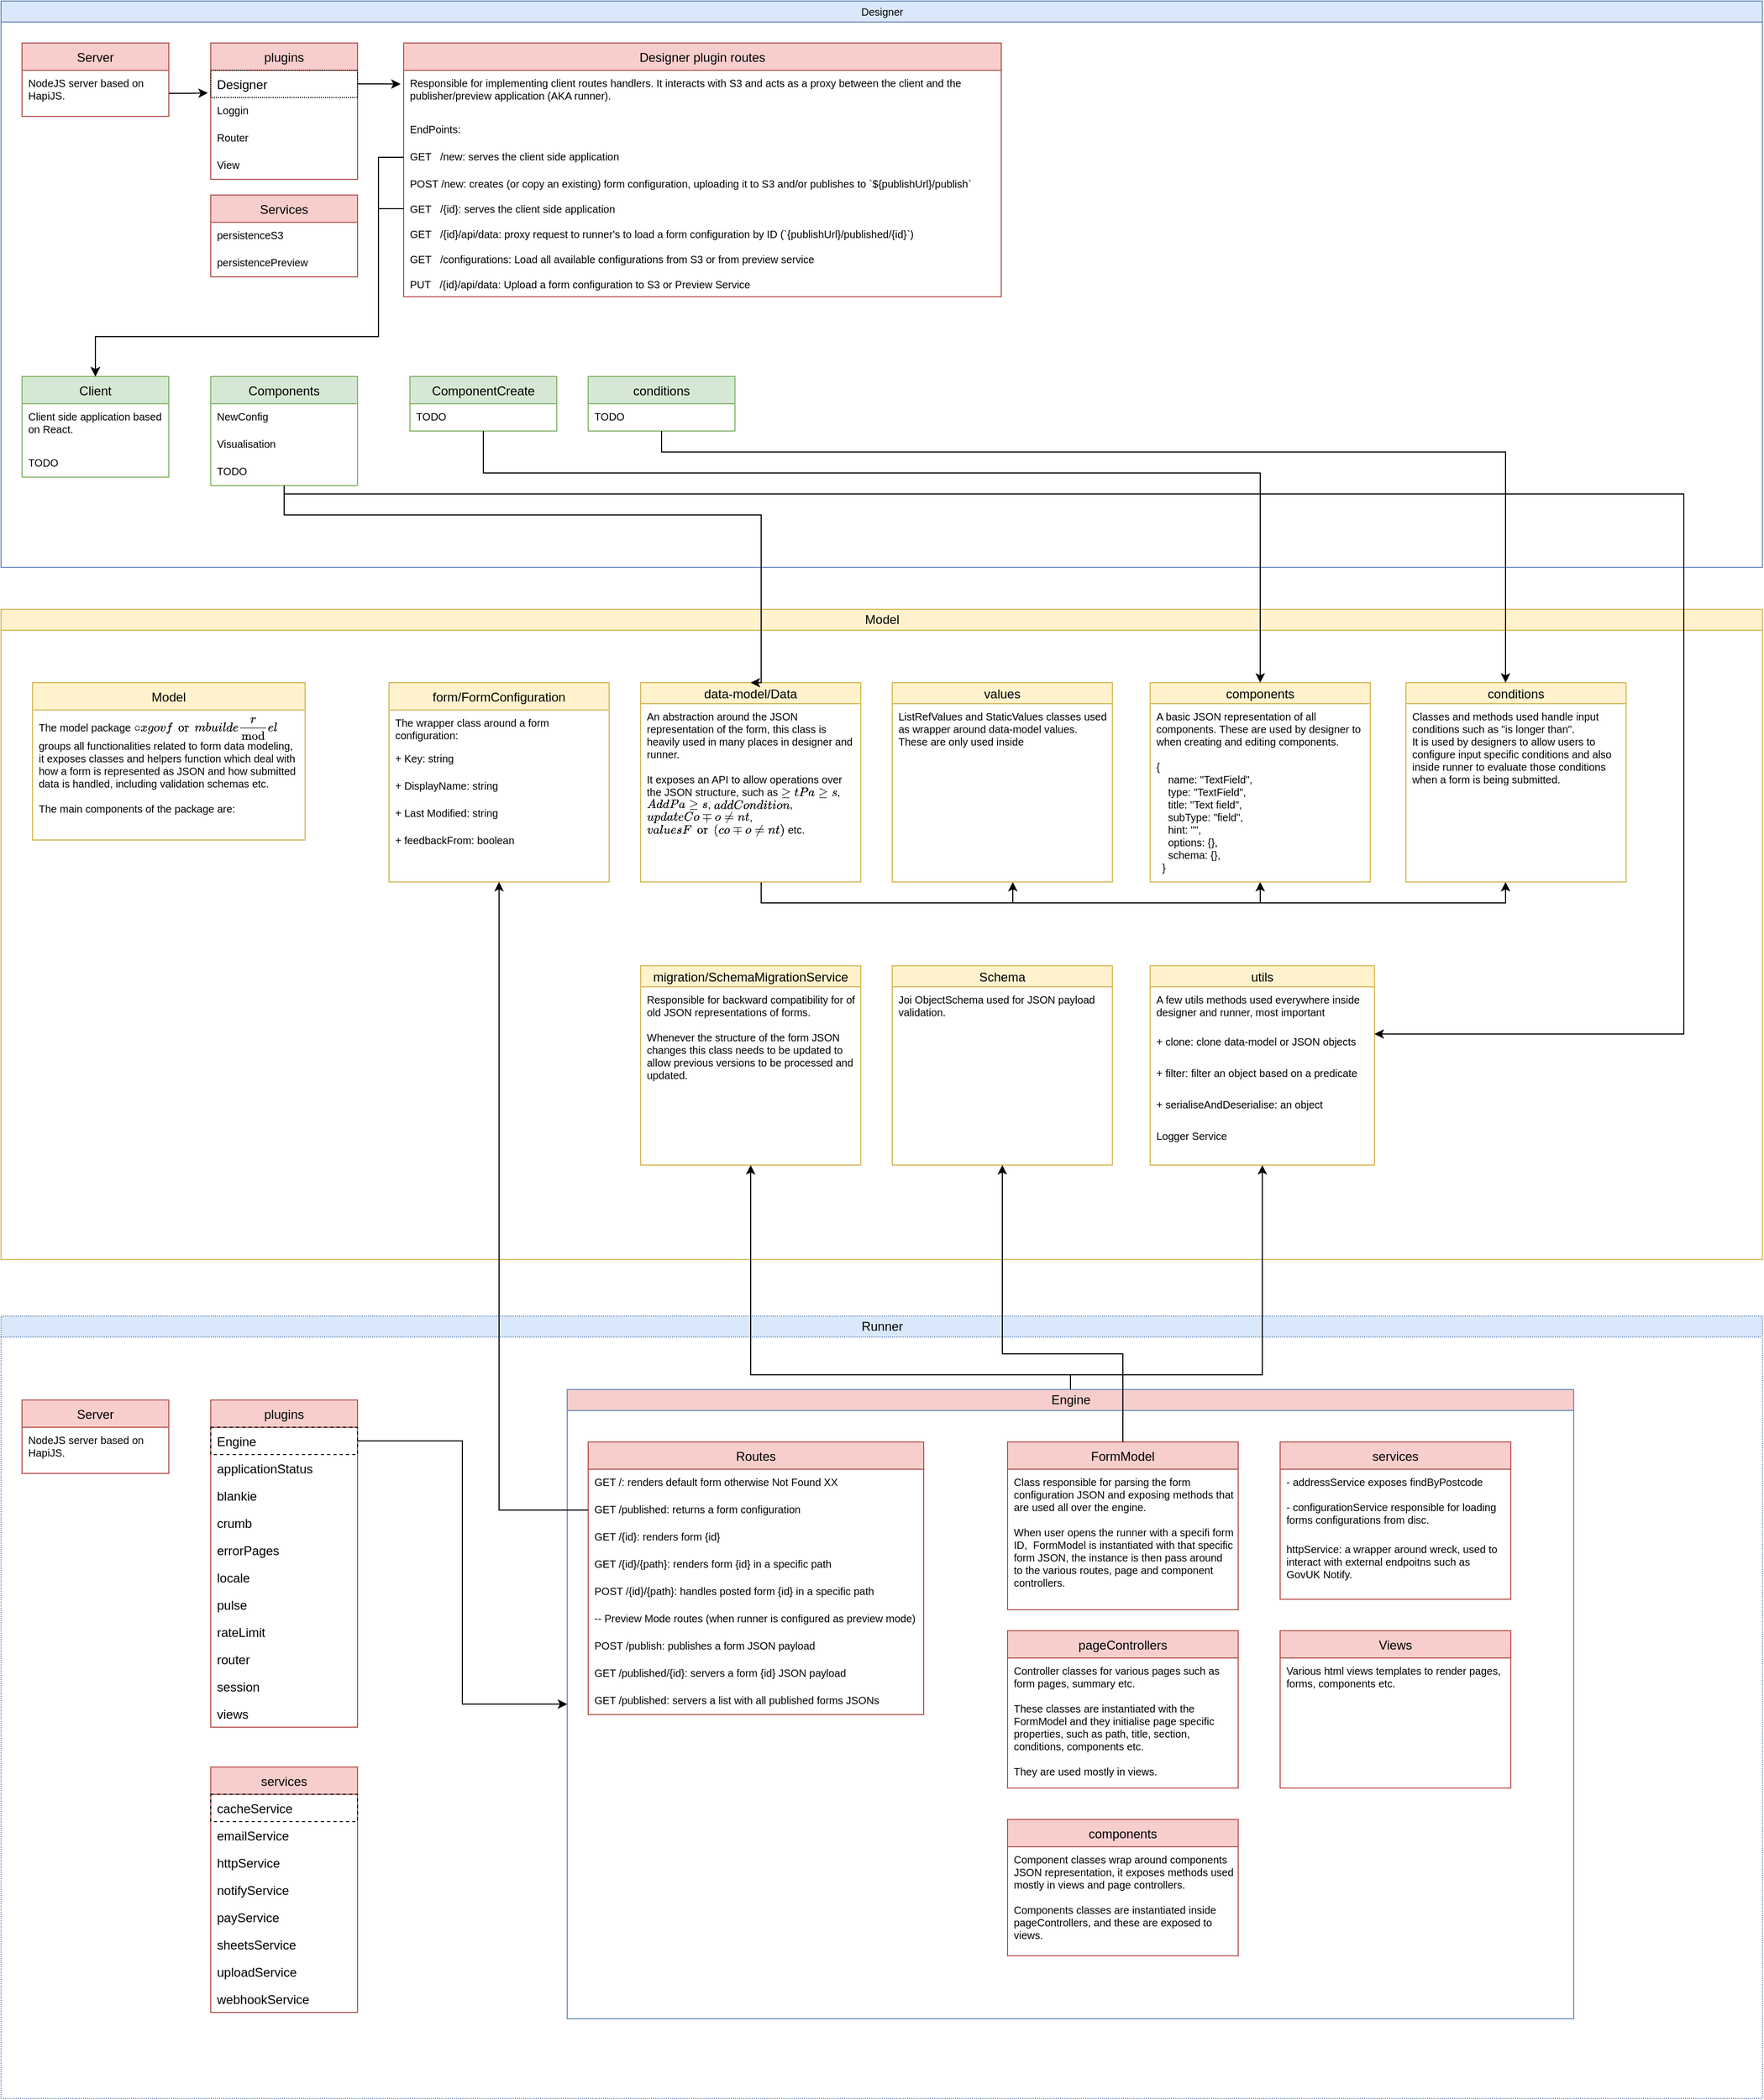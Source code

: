 <mxfile version="13.10.4" type="device"><diagram id="aLYKo-Wh_jlaMj6v2KwH" name="Page-1"><mxGraphModel dx="2716" dy="1428" grid="1" gridSize="10" guides="1" tooltips="1" connect="1" arrows="1" fold="1" page="1" pageScale="1" pageWidth="827" pageHeight="1169" math="0" shadow="0"><root><mxCell id="0"/><mxCell id="1" parent="0"/><mxCell id="CKDhMrbx7YU6zWfpDCyk-27" value="&lt;span style=&quot;font-weight: normal; font-size: 10px;&quot;&gt;Designer&lt;/span&gt;" style="swimlane;html=1;startSize=20;horizontal=1;containerType=tree;fillColor=#dae8fc;strokeColor=#6c8ebf;fontSize=10;" parent="1" vertex="1"><mxGeometry x="40" y="40" width="1680" height="540" as="geometry"/></mxCell><mxCell id="CKDhMrbx7YU6zWfpDCyk-39" value="Client" style="swimlane;fontStyle=0;childLayout=stackLayout;horizontal=1;startSize=26;fillColor=#d5e8d4;horizontalStack=0;resizeParent=1;resizeParentMax=0;resizeLast=0;collapsible=1;marginBottom=0;strokeColor=#82b366;" parent="CKDhMrbx7YU6zWfpDCyk-27" vertex="1"><mxGeometry x="20" y="358" width="140" height="96" as="geometry"/></mxCell><mxCell id="CKDhMrbx7YU6zWfpDCyk-104" value="Client side application based on React. " style="text;strokeColor=none;fillColor=none;align=left;verticalAlign=top;spacingLeft=4;spacingRight=4;overflow=hidden;rotatable=0;points=[[0,0.5],[1,0.5]];portConstraint=eastwest;whiteSpace=wrap;fontSize=10;" parent="CKDhMrbx7YU6zWfpDCyk-39" vertex="1"><mxGeometry y="26" width="140" height="44" as="geometry"/></mxCell><mxCell id="CKDhMrbx7YU6zWfpDCyk-117" value="TODO" style="text;strokeColor=none;fillColor=none;align=left;verticalAlign=top;spacingLeft=4;spacingRight=4;overflow=hidden;rotatable=0;points=[[0,0.5],[1,0.5]];portConstraint=eastwest;fontSize=10;" parent="CKDhMrbx7YU6zWfpDCyk-39" vertex="1"><mxGeometry y="70" width="140" height="26" as="geometry"/></mxCell><mxCell id="CKDhMrbx7YU6zWfpDCyk-47" value="Server" style="swimlane;fontStyle=0;childLayout=stackLayout;horizontal=1;startSize=26;fillColor=#f8cecc;horizontalStack=0;resizeParent=1;resizeParentMax=0;resizeLast=0;collapsible=1;marginBottom=0;strokeColor=#b85450;" parent="CKDhMrbx7YU6zWfpDCyk-27" vertex="1"><mxGeometry x="20" y="40" width="140" height="70" as="geometry"/></mxCell><mxCell id="CKDhMrbx7YU6zWfpDCyk-48" value="NodeJS server based on HapiJS." style="text;strokeColor=none;fillColor=none;align=left;verticalAlign=top;spacingLeft=4;spacingRight=4;overflow=hidden;rotatable=0;points=[[0,0.5],[1,0.5]];portConstraint=eastwest;whiteSpace=wrap;fontSize=10;" parent="CKDhMrbx7YU6zWfpDCyk-47" vertex="1"><mxGeometry y="26" width="140" height="44" as="geometry"/></mxCell><mxCell id="CKDhMrbx7YU6zWfpDCyk-74" value="plugins" style="swimlane;fontStyle=0;childLayout=stackLayout;horizontal=1;startSize=26;fillColor=#f8cecc;horizontalStack=0;resizeParent=1;resizeParentMax=0;resizeLast=0;collapsible=1;marginBottom=0;strokeColor=#b85450;" parent="CKDhMrbx7YU6zWfpDCyk-27" vertex="1"><mxGeometry x="200" y="40" width="140" height="130" as="geometry"/></mxCell><mxCell id="CKDhMrbx7YU6zWfpDCyk-75" value="Designer" style="text;align=left;verticalAlign=top;spacingLeft=4;spacingRight=4;overflow=hidden;rotatable=0;points=[[0,0.5],[1,0.5]];portConstraint=eastwest;glass=0;strokeColor=#000000;dashed=1;dashPattern=1 1;" parent="CKDhMrbx7YU6zWfpDCyk-74" vertex="1"><mxGeometry y="26" width="140" height="26" as="geometry"/></mxCell><mxCell id="CKDhMrbx7YU6zWfpDCyk-76" value="Loggin" style="text;strokeColor=none;fillColor=none;align=left;verticalAlign=top;spacingLeft=4;spacingRight=4;overflow=hidden;rotatable=0;points=[[0,0.5],[1,0.5]];portConstraint=eastwest;fontSize=10;" parent="CKDhMrbx7YU6zWfpDCyk-74" vertex="1"><mxGeometry y="52" width="140" height="26" as="geometry"/></mxCell><mxCell id="CKDhMrbx7YU6zWfpDCyk-77" value="Router" style="text;strokeColor=none;fillColor=none;align=left;verticalAlign=top;spacingLeft=4;spacingRight=4;overflow=hidden;rotatable=0;points=[[0,0.5],[1,0.5]];portConstraint=eastwest;fontSize=10;" parent="CKDhMrbx7YU6zWfpDCyk-74" vertex="1"><mxGeometry y="78" width="140" height="26" as="geometry"/></mxCell><mxCell id="CKDhMrbx7YU6zWfpDCyk-78" value="View" style="text;strokeColor=none;fillColor=none;align=left;verticalAlign=top;spacingLeft=4;spacingRight=4;overflow=hidden;rotatable=0;points=[[0,0.5],[1,0.5]];portConstraint=eastwest;fontSize=10;" parent="CKDhMrbx7YU6zWfpDCyk-74" vertex="1"><mxGeometry y="104" width="140" height="26" as="geometry"/></mxCell><mxCell id="CKDhMrbx7YU6zWfpDCyk-79" value="Components" style="swimlane;fontStyle=0;childLayout=stackLayout;horizontal=1;startSize=26;fillColor=#d5e8d4;horizontalStack=0;resizeParent=1;resizeParentMax=0;resizeLast=0;collapsible=1;marginBottom=0;strokeColor=#82b366;" parent="CKDhMrbx7YU6zWfpDCyk-27" vertex="1"><mxGeometry x="200" y="358" width="140" height="104" as="geometry"/></mxCell><mxCell id="CKDhMrbx7YU6zWfpDCyk-80" value="NewConfig" style="text;strokeColor=none;fillColor=none;align=left;verticalAlign=top;spacingLeft=4;spacingRight=4;overflow=hidden;rotatable=0;points=[[0,0.5],[1,0.5]];portConstraint=eastwest;fontSize=10;" parent="CKDhMrbx7YU6zWfpDCyk-79" vertex="1"><mxGeometry y="26" width="140" height="26" as="geometry"/></mxCell><mxCell id="CKDhMrbx7YU6zWfpDCyk-81" value="Visualisation" style="text;strokeColor=none;fillColor=none;align=left;verticalAlign=top;spacingLeft=4;spacingRight=4;overflow=hidden;rotatable=0;points=[[0,0.5],[1,0.5]];portConstraint=eastwest;fontSize=10;" parent="CKDhMrbx7YU6zWfpDCyk-79" vertex="1"><mxGeometry y="52" width="140" height="26" as="geometry"/></mxCell><mxCell id="CKDhMrbx7YU6zWfpDCyk-112" value="TODO" style="text;strokeColor=none;fillColor=none;align=left;verticalAlign=top;spacingLeft=4;spacingRight=4;overflow=hidden;rotatable=0;points=[[0,0.5],[1,0.5]];portConstraint=eastwest;fontSize=10;" parent="CKDhMrbx7YU6zWfpDCyk-79" vertex="1"><mxGeometry y="78" width="140" height="26" as="geometry"/></mxCell><mxCell id="CKDhMrbx7YU6zWfpDCyk-84" value="Designer plugin routes" style="swimlane;fontStyle=0;childLayout=stackLayout;horizontal=1;startSize=26;fillColor=#f8cecc;horizontalStack=0;resizeParent=1;resizeParentMax=0;resizeLast=0;collapsible=1;marginBottom=0;strokeColor=#b85450;" parent="CKDhMrbx7YU6zWfpDCyk-27" vertex="1"><mxGeometry x="384" y="40" width="570" height="242" as="geometry"/></mxCell><mxCell id="CKDhMrbx7YU6zWfpDCyk-85" value="Responsible for implementing client routes handlers. It interacts with S3 and acts as a proxy between the client and the publisher/preview application (AKA runner). " style="text;strokeColor=none;fillColor=none;align=left;verticalAlign=top;spacingLeft=4;spacingRight=4;overflow=hidden;rotatable=0;points=[[0,0.5],[1,0.5]];portConstraint=eastwest;whiteSpace=wrap;fontSize=10;labelBorderColor=none;" parent="CKDhMrbx7YU6zWfpDCyk-84" vertex="1"><mxGeometry y="26" width="570" height="44" as="geometry"/></mxCell><mxCell id="CKDhMrbx7YU6zWfpDCyk-100" value="EndPoints:" style="text;strokeColor=none;fillColor=none;align=left;verticalAlign=top;spacingLeft=4;spacingRight=4;overflow=hidden;rotatable=0;points=[[0,0.5],[1,0.5]];portConstraint=eastwest;glass=0;dashed=1;fontSize=10;html=0;" parent="CKDhMrbx7YU6zWfpDCyk-84" vertex="1"><mxGeometry y="70" width="570" height="26" as="geometry"/></mxCell><mxCell id="CKDhMrbx7YU6zWfpDCyk-91" value="GET   /new: serves the client side application" style="text;strokeColor=none;fillColor=none;align=left;verticalAlign=top;spacingLeft=4;spacingRight=4;overflow=hidden;rotatable=0;points=[[0,0.5],[1,0.5]];portConstraint=eastwest;glass=0;dashed=1;fontSize=10;html=0;" parent="CKDhMrbx7YU6zWfpDCyk-84" vertex="1"><mxGeometry y="96" width="570" height="26" as="geometry"/></mxCell><mxCell id="CKDhMrbx7YU6zWfpDCyk-97" value="POST /new: creates (or copy an existing) form configuration, uploading it to S3 and/or publishes to `${publishUrl}/publish`" style="text;strokeColor=none;fillColor=none;align=left;verticalAlign=top;spacingLeft=4;spacingRight=4;overflow=hidden;rotatable=0;points=[[0,0.5],[1,0.5]];portConstraint=eastwest;glass=0;dashed=1;fontSize=10;html=0;" parent="CKDhMrbx7YU6zWfpDCyk-84" vertex="1"><mxGeometry y="122" width="570" height="24" as="geometry"/></mxCell><mxCell id="CKDhMrbx7YU6zWfpDCyk-96" value="GET   /{id}: serves the client side application" style="text;strokeColor=none;fillColor=none;align=left;verticalAlign=top;spacingLeft=4;spacingRight=4;overflow=hidden;rotatable=0;points=[[0,0.5],[1,0.5]];portConstraint=eastwest;glass=0;dashed=1;fontSize=10;html=0;" parent="CKDhMrbx7YU6zWfpDCyk-84" vertex="1"><mxGeometry y="146" width="570" height="24" as="geometry"/></mxCell><mxCell id="CKDhMrbx7YU6zWfpDCyk-95" value="GET   /{id}/api/data: proxy request to runner's to load a form configuration by ID (`{publishUrl}/published/{id}`)" style="text;strokeColor=none;fillColor=none;align=left;verticalAlign=top;spacingLeft=4;spacingRight=4;overflow=hidden;rotatable=0;points=[[0,0.5],[1,0.5]];portConstraint=eastwest;glass=0;dashed=1;fontSize=10;html=0;" parent="CKDhMrbx7YU6zWfpDCyk-84" vertex="1"><mxGeometry y="170" width="570" height="24" as="geometry"/></mxCell><mxCell id="CKDhMrbx7YU6zWfpDCyk-98" value="GET   /configurations: Load all available configurations from S3 or from preview service" style="text;strokeColor=none;fillColor=none;align=left;verticalAlign=top;spacingLeft=4;spacingRight=4;overflow=hidden;rotatable=0;points=[[0,0.5],[1,0.5]];portConstraint=eastwest;glass=0;dashed=1;fontSize=10;html=0;" parent="CKDhMrbx7YU6zWfpDCyk-84" vertex="1"><mxGeometry y="194" width="570" height="24" as="geometry"/></mxCell><mxCell id="CKDhMrbx7YU6zWfpDCyk-99" value="PUT   /{id}/api/data: Upload a form configuration to S3 or Preview Service" style="text;strokeColor=none;fillColor=none;align=left;verticalAlign=top;spacingLeft=4;spacingRight=4;overflow=hidden;rotatable=0;points=[[0,0.5],[1,0.5]];portConstraint=eastwest;glass=0;dashed=1;fontSize=10;html=0;" parent="CKDhMrbx7YU6zWfpDCyk-84" vertex="1"><mxGeometry y="218" width="570" height="24" as="geometry"/></mxCell><mxCell id="CKDhMrbx7YU6zWfpDCyk-101" style="edgeStyle=orthogonalEdgeStyle;rounded=0;orthogonalLoop=1;jettySize=auto;html=1;entryX=-0.02;entryY=0.833;entryDx=0;entryDy=0;entryPerimeter=0;fontSize=10;" parent="CKDhMrbx7YU6zWfpDCyk-27" source="CKDhMrbx7YU6zWfpDCyk-48" target="CKDhMrbx7YU6zWfpDCyk-75" edge="1"><mxGeometry relative="1" as="geometry"/></mxCell><mxCell id="CKDhMrbx7YU6zWfpDCyk-109" style="edgeStyle=orthogonalEdgeStyle;rounded=0;orthogonalLoop=1;jettySize=auto;html=1;fontSize=10;entryX=0.5;entryY=0;entryDx=0;entryDy=0;" parent="CKDhMrbx7YU6zWfpDCyk-27" source="CKDhMrbx7YU6zWfpDCyk-91" target="CKDhMrbx7YU6zWfpDCyk-39" edge="1"><mxGeometry relative="1" as="geometry"><mxPoint x="980" y="370" as="targetPoint"/><Array as="points"><mxPoint x="360" y="149"/><mxPoint x="360" y="320"/><mxPoint x="90" y="320"/></Array></mxGeometry></mxCell><mxCell id="CKDhMrbx7YU6zWfpDCyk-111" style="edgeStyle=orthogonalEdgeStyle;rounded=0;orthogonalLoop=1;jettySize=auto;html=1;entryX=-0.005;entryY=0.299;entryDx=0;entryDy=0;entryPerimeter=0;fontSize=10;" parent="CKDhMrbx7YU6zWfpDCyk-27" source="CKDhMrbx7YU6zWfpDCyk-75" target="CKDhMrbx7YU6zWfpDCyk-85" edge="1"><mxGeometry relative="1" as="geometry"/></mxCell><mxCell id="CKDhMrbx7YU6zWfpDCyk-134" value="ComponentCreate" style="swimlane;fontStyle=0;childLayout=stackLayout;horizontal=1;startSize=26;fillColor=#d5e8d4;horizontalStack=0;resizeParent=1;resizeParentMax=0;resizeLast=0;collapsible=1;marginBottom=0;strokeColor=#82b366;" parent="CKDhMrbx7YU6zWfpDCyk-27" vertex="1"><mxGeometry x="390" y="358" width="140" height="52" as="geometry"/></mxCell><mxCell id="CKDhMrbx7YU6zWfpDCyk-139" value="TODO" style="text;strokeColor=none;fillColor=none;align=left;verticalAlign=top;spacingLeft=4;spacingRight=4;overflow=hidden;rotatable=0;points=[[0,0.5],[1,0.5]];portConstraint=eastwest;fontSize=10;" parent="CKDhMrbx7YU6zWfpDCyk-134" vertex="1"><mxGeometry y="26" width="140" height="26" as="geometry"/></mxCell><mxCell id="CKDhMrbx7YU6zWfpDCyk-142" value="conditions" style="swimlane;fontStyle=0;childLayout=stackLayout;horizontal=1;startSize=26;fillColor=#d5e8d4;horizontalStack=0;resizeParent=1;resizeParentMax=0;resizeLast=0;collapsible=1;marginBottom=0;strokeColor=#82b366;" parent="CKDhMrbx7YU6zWfpDCyk-27" vertex="1"><mxGeometry x="560" y="358" width="140" height="52" as="geometry"/></mxCell><mxCell id="CKDhMrbx7YU6zWfpDCyk-143" value="TODO" style="text;strokeColor=none;fillColor=none;align=left;verticalAlign=top;spacingLeft=4;spacingRight=4;overflow=hidden;rotatable=0;points=[[0,0.5],[1,0.5]];portConstraint=eastwest;fontSize=10;" parent="CKDhMrbx7YU6zWfpDCyk-142" vertex="1"><mxGeometry y="26" width="140" height="26" as="geometry"/></mxCell><mxCell id="elddtkc8JlKd-mjqMy2c-2" style="edgeStyle=orthogonalEdgeStyle;rounded=0;orthogonalLoop=1;jettySize=auto;html=1;entryX=0.5;entryY=0;entryDx=0;entryDy=0;" parent="CKDhMrbx7YU6zWfpDCyk-27" source="CKDhMrbx7YU6zWfpDCyk-96" target="CKDhMrbx7YU6zWfpDCyk-39" edge="1"><mxGeometry relative="1" as="geometry"><Array as="points"><mxPoint x="360" y="198"/><mxPoint x="360" y="320"/><mxPoint x="90" y="320"/></Array></mxGeometry></mxCell><mxCell id="DOGejt9twxWQNxXnhdUz-332" value="Services" style="swimlane;fontStyle=0;childLayout=stackLayout;horizontal=1;startSize=26;fillColor=#f8cecc;horizontalStack=0;resizeParent=1;resizeParentMax=0;resizeLast=0;collapsible=1;marginBottom=0;strokeColor=#b85450;" vertex="1" parent="CKDhMrbx7YU6zWfpDCyk-27"><mxGeometry x="200" y="185" width="140" height="78" as="geometry"/></mxCell><mxCell id="DOGejt9twxWQNxXnhdUz-333" value="persistenceS3" style="text;align=left;verticalAlign=top;spacingLeft=4;spacingRight=4;overflow=hidden;rotatable=0;points=[[0,0.5],[1,0.5]];portConstraint=eastwest;glass=0;dashed=1;dashPattern=1 1;fontSize=10;" vertex="1" parent="DOGejt9twxWQNxXnhdUz-332"><mxGeometry y="26" width="140" height="26" as="geometry"/></mxCell><mxCell id="DOGejt9twxWQNxXnhdUz-334" value="persistencePreview" style="text;strokeColor=none;fillColor=none;align=left;verticalAlign=top;spacingLeft=4;spacingRight=4;overflow=hidden;rotatable=0;points=[[0,0.5],[1,0.5]];portConstraint=eastwest;fontSize=10;" vertex="1" parent="DOGejt9twxWQNxXnhdUz-332"><mxGeometry y="52" width="140" height="26" as="geometry"/></mxCell><mxCell id="CKDhMrbx7YU6zWfpDCyk-53" value="&lt;span style=&quot;font-weight: normal&quot;&gt;Runner&lt;/span&gt;" style="swimlane;html=1;startSize=20;horizontal=1;containerType=tree;fillColor=#dae8fc;strokeColor=#6c8ebf;dashed=1;dashPattern=1 1;" parent="1" vertex="1"><mxGeometry x="40" y="1294" width="1680" height="746" as="geometry"/></mxCell><mxCell id="CKDhMrbx7YU6zWfpDCyk-69" value="plugins" style="swimlane;fontStyle=0;childLayout=stackLayout;horizontal=1;startSize=26;fillColor=#f8cecc;horizontalStack=0;resizeParent=1;resizeParentMax=0;resizeLast=0;collapsible=1;marginBottom=0;strokeColor=#b85450;" parent="CKDhMrbx7YU6zWfpDCyk-53" vertex="1"><mxGeometry x="200" y="80" width="140" height="312" as="geometry"/></mxCell><mxCell id="CKDhMrbx7YU6zWfpDCyk-70" value="Engine" style="text;fillColor=none;align=left;verticalAlign=top;spacingLeft=4;spacingRight=4;overflow=hidden;rotatable=0;points=[[0,0.5],[1,0.5]];portConstraint=eastwest;dashed=1;strokeColor=#000000;" parent="CKDhMrbx7YU6zWfpDCyk-69" vertex="1"><mxGeometry y="26" width="140" height="26" as="geometry"/></mxCell><mxCell id="CKDhMrbx7YU6zWfpDCyk-71" value="applicationStatus" style="text;strokeColor=none;fillColor=none;align=left;verticalAlign=top;spacingLeft=4;spacingRight=4;overflow=hidden;rotatable=0;points=[[0,0.5],[1,0.5]];portConstraint=eastwest;" parent="CKDhMrbx7YU6zWfpDCyk-69" vertex="1"><mxGeometry y="52" width="140" height="26" as="geometry"/></mxCell><mxCell id="CKDhMrbx7YU6zWfpDCyk-72" value="blankie" style="text;strokeColor=none;fillColor=none;align=left;verticalAlign=top;spacingLeft=4;spacingRight=4;overflow=hidden;rotatable=0;points=[[0,0.5],[1,0.5]];portConstraint=eastwest;" parent="CKDhMrbx7YU6zWfpDCyk-69" vertex="1"><mxGeometry y="78" width="140" height="26" as="geometry"/></mxCell><mxCell id="CKDhMrbx7YU6zWfpDCyk-73" value="crumb" style="text;strokeColor=none;fillColor=none;align=left;verticalAlign=top;spacingLeft=4;spacingRight=4;overflow=hidden;rotatable=0;points=[[0,0.5],[1,0.5]];portConstraint=eastwest;" parent="CKDhMrbx7YU6zWfpDCyk-69" vertex="1"><mxGeometry y="104" width="140" height="26" as="geometry"/></mxCell><mxCell id="DOGejt9twxWQNxXnhdUz-130" value="errorPages" style="text;strokeColor=none;fillColor=none;align=left;verticalAlign=top;spacingLeft=4;spacingRight=4;overflow=hidden;rotatable=0;points=[[0,0.5],[1,0.5]];portConstraint=eastwest;" vertex="1" parent="CKDhMrbx7YU6zWfpDCyk-69"><mxGeometry y="130" width="140" height="26" as="geometry"/></mxCell><mxCell id="DOGejt9twxWQNxXnhdUz-131" value="locale" style="text;strokeColor=none;fillColor=none;align=left;verticalAlign=top;spacingLeft=4;spacingRight=4;overflow=hidden;rotatable=0;points=[[0,0.5],[1,0.5]];portConstraint=eastwest;" vertex="1" parent="CKDhMrbx7YU6zWfpDCyk-69"><mxGeometry y="156" width="140" height="26" as="geometry"/></mxCell><mxCell id="DOGejt9twxWQNxXnhdUz-132" value="pulse" style="text;strokeColor=none;fillColor=none;align=left;verticalAlign=top;spacingLeft=4;spacingRight=4;overflow=hidden;rotatable=0;points=[[0,0.5],[1,0.5]];portConstraint=eastwest;" vertex="1" parent="CKDhMrbx7YU6zWfpDCyk-69"><mxGeometry y="182" width="140" height="26" as="geometry"/></mxCell><mxCell id="DOGejt9twxWQNxXnhdUz-133" value="rateLimit" style="text;strokeColor=none;fillColor=none;align=left;verticalAlign=top;spacingLeft=4;spacingRight=4;overflow=hidden;rotatable=0;points=[[0,0.5],[1,0.5]];portConstraint=eastwest;" vertex="1" parent="CKDhMrbx7YU6zWfpDCyk-69"><mxGeometry y="208" width="140" height="26" as="geometry"/></mxCell><mxCell id="DOGejt9twxWQNxXnhdUz-134" value="router" style="text;strokeColor=none;fillColor=none;align=left;verticalAlign=top;spacingLeft=4;spacingRight=4;overflow=hidden;rotatable=0;points=[[0,0.5],[1,0.5]];portConstraint=eastwest;" vertex="1" parent="CKDhMrbx7YU6zWfpDCyk-69"><mxGeometry y="234" width="140" height="26" as="geometry"/></mxCell><mxCell id="DOGejt9twxWQNxXnhdUz-135" value="session" style="text;strokeColor=none;fillColor=none;align=left;verticalAlign=top;spacingLeft=4;spacingRight=4;overflow=hidden;rotatable=0;points=[[0,0.5],[1,0.5]];portConstraint=eastwest;" vertex="1" parent="CKDhMrbx7YU6zWfpDCyk-69"><mxGeometry y="260" width="140" height="26" as="geometry"/></mxCell><mxCell id="DOGejt9twxWQNxXnhdUz-136" value="views" style="text;strokeColor=none;fillColor=none;align=left;verticalAlign=top;spacingLeft=4;spacingRight=4;overflow=hidden;rotatable=0;points=[[0,0.5],[1,0.5]];portConstraint=eastwest;" vertex="1" parent="CKDhMrbx7YU6zWfpDCyk-69"><mxGeometry y="286" width="140" height="26" as="geometry"/></mxCell><mxCell id="DOGejt9twxWQNxXnhdUz-90" value="Server" style="swimlane;fontStyle=0;childLayout=stackLayout;horizontal=1;startSize=26;fillColor=#f8cecc;horizontalStack=0;resizeParent=1;resizeParentMax=0;resizeLast=0;collapsible=1;marginBottom=0;strokeColor=#b85450;" vertex="1" parent="CKDhMrbx7YU6zWfpDCyk-53"><mxGeometry x="20" y="80" width="140" height="70" as="geometry"/></mxCell><mxCell id="DOGejt9twxWQNxXnhdUz-91" value="NodeJS server based on HapiJS." style="text;strokeColor=none;fillColor=none;align=left;verticalAlign=top;spacingLeft=4;spacingRight=4;overflow=hidden;rotatable=0;points=[[0,0.5],[1,0.5]];portConstraint=eastwest;whiteSpace=wrap;fontSize=10;" vertex="1" parent="DOGejt9twxWQNxXnhdUz-90"><mxGeometry y="26" width="140" height="44" as="geometry"/></mxCell><mxCell id="DOGejt9twxWQNxXnhdUz-93" value="&lt;span style=&quot;font-weight: normal&quot;&gt;Engine&lt;/span&gt;" style="swimlane;html=1;startSize=20;horizontal=1;containerType=tree;strokeColor=#6c8ebf;fillColor=#F8CECC;" vertex="1" parent="CKDhMrbx7YU6zWfpDCyk-53"><mxGeometry x="540" y="70" width="960" height="600" as="geometry"/></mxCell><mxCell id="DOGejt9twxWQNxXnhdUz-105" value="Routes" style="swimlane;fontStyle=0;childLayout=stackLayout;horizontal=1;startSize=26;fillColor=#f8cecc;horizontalStack=0;resizeParent=1;resizeParentMax=0;resizeLast=0;collapsible=1;marginBottom=0;strokeColor=#b85450;" vertex="1" parent="DOGejt9twxWQNxXnhdUz-93"><mxGeometry x="20" y="50" width="320" height="260" as="geometry"/></mxCell><mxCell id="DOGejt9twxWQNxXnhdUz-137" value="GET /: renders default form otherwise Not Found XX" style="text;strokeColor=none;fillColor=none;align=left;verticalAlign=top;spacingLeft=4;spacingRight=4;overflow=hidden;rotatable=0;points=[[0,0.5],[1,0.5]];portConstraint=eastwest;fontSize=10;" vertex="1" parent="DOGejt9twxWQNxXnhdUz-105"><mxGeometry y="26" width="320" height="26" as="geometry"/></mxCell><mxCell id="CKDhMrbx7YU6zWfpDCyk-149" value="GET /published: returns a form configuration" style="text;strokeColor=none;fillColor=none;align=left;verticalAlign=top;spacingLeft=4;spacingRight=4;overflow=hidden;rotatable=0;points=[[0,0.5],[1,0.5]];portConstraint=eastwest;fontSize=10;" parent="DOGejt9twxWQNxXnhdUz-105" vertex="1"><mxGeometry y="52" width="320" height="26" as="geometry"/></mxCell><mxCell id="DOGejt9twxWQNxXnhdUz-160" value="GET /{id}: renders form {id}" style="text;strokeColor=none;fillColor=none;align=left;verticalAlign=top;spacingLeft=4;spacingRight=4;overflow=hidden;rotatable=0;points=[[0,0.5],[1,0.5]];portConstraint=eastwest;fontSize=10;" vertex="1" parent="DOGejt9twxWQNxXnhdUz-105"><mxGeometry y="78" width="320" height="26" as="geometry"/></mxCell><mxCell id="DOGejt9twxWQNxXnhdUz-161" value="GET /{id}/{path}: renders form {id} in a specific path" style="text;strokeColor=none;fillColor=none;align=left;verticalAlign=top;spacingLeft=4;spacingRight=4;overflow=hidden;rotatable=0;points=[[0,0.5],[1,0.5]];portConstraint=eastwest;fontSize=10;" vertex="1" parent="DOGejt9twxWQNxXnhdUz-105"><mxGeometry y="104" width="320" height="26" as="geometry"/></mxCell><mxCell id="DOGejt9twxWQNxXnhdUz-163" value="POST /{id}/{path}: handles posted form {id} in a specific path" style="text;strokeColor=none;fillColor=none;align=left;verticalAlign=top;spacingLeft=4;spacingRight=4;overflow=hidden;rotatable=0;points=[[0,0.5],[1,0.5]];portConstraint=eastwest;fontSize=10;" vertex="1" parent="DOGejt9twxWQNxXnhdUz-105"><mxGeometry y="130" width="320" height="26" as="geometry"/></mxCell><mxCell id="DOGejt9twxWQNxXnhdUz-165" value="-- Preview Mode routes (when runner is configured as preview mode)" style="text;strokeColor=none;fillColor=none;align=left;verticalAlign=top;spacingLeft=4;spacingRight=4;overflow=hidden;rotatable=0;points=[[0,0.5],[1,0.5]];portConstraint=eastwest;fontSize=10;" vertex="1" parent="DOGejt9twxWQNxXnhdUz-105"><mxGeometry y="156" width="320" height="26" as="geometry"/></mxCell><mxCell id="DOGejt9twxWQNxXnhdUz-166" value="POST /publish: publishes a form JSON payload" style="text;strokeColor=none;fillColor=none;align=left;verticalAlign=top;spacingLeft=4;spacingRight=4;overflow=hidden;rotatable=0;points=[[0,0.5],[1,0.5]];portConstraint=eastwest;fontSize=10;" vertex="1" parent="DOGejt9twxWQNxXnhdUz-105"><mxGeometry y="182" width="320" height="26" as="geometry"/></mxCell><mxCell id="DOGejt9twxWQNxXnhdUz-167" value="GET /published/{id}: servers a form {id} JSON payload" style="text;strokeColor=none;fillColor=none;align=left;verticalAlign=top;spacingLeft=4;spacingRight=4;overflow=hidden;rotatable=0;points=[[0,0.5],[1,0.5]];portConstraint=eastwest;fontSize=10;" vertex="1" parent="DOGejt9twxWQNxXnhdUz-105"><mxGeometry y="208" width="320" height="26" as="geometry"/></mxCell><mxCell id="DOGejt9twxWQNxXnhdUz-168" value="GET /published: servers a list with all published forms JSONs" style="text;strokeColor=none;fillColor=none;align=left;verticalAlign=top;spacingLeft=4;spacingRight=4;overflow=hidden;rotatable=0;points=[[0,0.5],[1,0.5]];portConstraint=eastwest;fontSize=10;" vertex="1" parent="DOGejt9twxWQNxXnhdUz-105"><mxGeometry y="234" width="320" height="26" as="geometry"/></mxCell><mxCell id="DOGejt9twxWQNxXnhdUz-124" value="FormModel" style="swimlane;fontStyle=0;childLayout=stackLayout;horizontal=1;startSize=26;fillColor=#f8cecc;horizontalStack=0;resizeParent=1;resizeParentMax=0;resizeLast=0;collapsible=1;marginBottom=0;strokeColor=#b85450;" vertex="1" parent="DOGejt9twxWQNxXnhdUz-93"><mxGeometry x="420" y="50" width="220" height="160" as="geometry"/></mxCell><mxCell id="DOGejt9twxWQNxXnhdUz-169" value="Class responsible for parsing the form configuration JSON and exposing methods that are used all over the engine.&#10;&#10;When user opens the runner with a specifi form ID,  FormModel is instantiated with that specific form JSON, the instance is then pass around to the various routes, page and component controllers." style="text;strokeColor=none;fillColor=none;align=left;verticalAlign=top;spacingLeft=4;spacingRight=4;overflow=hidden;rotatable=0;points=[[0,0.5],[1,0.5]];portConstraint=eastwest;fontSize=10;whiteSpace=wrap;" vertex="1" parent="DOGejt9twxWQNxXnhdUz-124"><mxGeometry y="26" width="220" height="134" as="geometry"/></mxCell><mxCell id="DOGejt9twxWQNxXnhdUz-188" value="components" style="swimlane;fontStyle=0;childLayout=stackLayout;horizontal=1;startSize=26;fillColor=#f8cecc;horizontalStack=0;resizeParent=1;resizeParentMax=0;resizeLast=0;collapsible=1;marginBottom=0;strokeColor=#b85450;" vertex="1" parent="DOGejt9twxWQNxXnhdUz-93"><mxGeometry x="420" y="410" width="220" height="130" as="geometry"/></mxCell><mxCell id="DOGejt9twxWQNxXnhdUz-189" value="Component classes wrap around components JSON representation, it exposes methods used mostly in views and page controllers.&#10;&#10;Components classes are instantiated inside pageControllers, and these are exposed to views. " style="text;strokeColor=none;fillColor=none;align=left;verticalAlign=top;spacingLeft=4;spacingRight=4;overflow=hidden;rotatable=0;points=[[0,0.5],[1,0.5]];portConstraint=eastwest;whiteSpace=wrap;fontSize=10;" vertex="1" parent="DOGejt9twxWQNxXnhdUz-188"><mxGeometry y="26" width="220" height="104" as="geometry"/></mxCell><mxCell id="DOGejt9twxWQNxXnhdUz-223" value="pageControllers" style="swimlane;fontStyle=0;childLayout=stackLayout;horizontal=1;startSize=26;fillColor=#f8cecc;horizontalStack=0;resizeParent=1;resizeParentMax=0;resizeLast=0;collapsible=1;marginBottom=0;strokeColor=#b85450;" vertex="1" parent="DOGejt9twxWQNxXnhdUz-93"><mxGeometry x="420" y="230" width="220" height="150" as="geometry"/></mxCell><mxCell id="DOGejt9twxWQNxXnhdUz-224" value="Controller classes for various pages such as form pages, summary etc. &#10;&#10;These classes are instantiated with the  FormModel and they initialise page specific properties, such as path, title, section, conditions, components etc. &#10;&#10;They are used mostly in views. " style="text;strokeColor=none;fillColor=none;align=left;verticalAlign=top;spacingLeft=4;spacingRight=4;overflow=hidden;rotatable=0;points=[[0,0.5],[1,0.5]];portConstraint=eastwest;whiteSpace=wrap;fontSize=10;" vertex="1" parent="DOGejt9twxWQNxXnhdUz-223"><mxGeometry y="26" width="220" height="124" as="geometry"/></mxCell><mxCell id="DOGejt9twxWQNxXnhdUz-225" value="services" style="swimlane;fontStyle=0;childLayout=stackLayout;horizontal=1;startSize=26;fillColor=#f8cecc;horizontalStack=0;resizeParent=1;resizeParentMax=0;resizeLast=0;collapsible=1;marginBottom=0;strokeColor=#b85450;" vertex="1" parent="DOGejt9twxWQNxXnhdUz-93"><mxGeometry x="680" y="50" width="220" height="150" as="geometry"/></mxCell><mxCell id="DOGejt9twxWQNxXnhdUz-226" value="- addressService exposes findByPostcode" style="text;strokeColor=none;fillColor=none;align=left;verticalAlign=top;spacingLeft=4;spacingRight=4;overflow=hidden;rotatable=0;points=[[0,0.5],[1,0.5]];portConstraint=eastwest;whiteSpace=wrap;fontSize=10;" vertex="1" parent="DOGejt9twxWQNxXnhdUz-225"><mxGeometry y="26" width="220" height="24" as="geometry"/></mxCell><mxCell id="DOGejt9twxWQNxXnhdUz-247" value="- configurationService responsible for loading forms configurations from disc. " style="text;strokeColor=none;fillColor=none;align=left;verticalAlign=top;spacingLeft=4;spacingRight=4;overflow=hidden;rotatable=0;points=[[0,0.5],[1,0.5]];portConstraint=eastwest;whiteSpace=wrap;fontSize=10;" vertex="1" parent="DOGejt9twxWQNxXnhdUz-225"><mxGeometry y="50" width="220" height="40" as="geometry"/></mxCell><mxCell id="DOGejt9twxWQNxXnhdUz-284" value="httpService: a wrapper around wreck, used to interact with external endpoitns such as GovUK Notify." style="text;strokeColor=none;fillColor=none;align=left;verticalAlign=top;spacingLeft=4;spacingRight=4;overflow=hidden;rotatable=0;points=[[0,0.5],[1,0.5]];portConstraint=eastwest;whiteSpace=wrap;fontSize=10;" vertex="1" parent="DOGejt9twxWQNxXnhdUz-225"><mxGeometry y="90" width="220" height="60" as="geometry"/></mxCell><mxCell id="DOGejt9twxWQNxXnhdUz-285" value="Views" style="swimlane;fontStyle=0;childLayout=stackLayout;horizontal=1;startSize=26;fillColor=#f8cecc;horizontalStack=0;resizeParent=1;resizeParentMax=0;resizeLast=0;collapsible=1;marginBottom=0;strokeColor=#b85450;" vertex="1" parent="DOGejt9twxWQNxXnhdUz-93"><mxGeometry x="680" y="230" width="220" height="150" as="geometry"/></mxCell><mxCell id="DOGejt9twxWQNxXnhdUz-286" value="Various html views templates to render pages, forms, components etc. " style="text;strokeColor=none;fillColor=none;align=left;verticalAlign=top;spacingLeft=4;spacingRight=4;overflow=hidden;rotatable=0;points=[[0,0.5],[1,0.5]];portConstraint=eastwest;whiteSpace=wrap;fontSize=10;" vertex="1" parent="DOGejt9twxWQNxXnhdUz-285"><mxGeometry y="26" width="220" height="124" as="geometry"/></mxCell><mxCell id="DOGejt9twxWQNxXnhdUz-129" style="edgeStyle=orthogonalEdgeStyle;rounded=0;orthogonalLoop=1;jettySize=auto;html=1;fontSize=10;" edge="1" parent="CKDhMrbx7YU6zWfpDCyk-53" source="CKDhMrbx7YU6zWfpDCyk-70" target="DOGejt9twxWQNxXnhdUz-93"><mxGeometry relative="1" as="geometry"/></mxCell><mxCell id="DOGejt9twxWQNxXnhdUz-287" value="services" style="swimlane;fontStyle=0;childLayout=stackLayout;horizontal=1;startSize=26;fillColor=#f8cecc;horizontalStack=0;resizeParent=1;resizeParentMax=0;resizeLast=0;collapsible=1;marginBottom=0;strokeColor=#b85450;" vertex="1" parent="CKDhMrbx7YU6zWfpDCyk-53"><mxGeometry x="200" y="430" width="140" height="234" as="geometry"/></mxCell><mxCell id="DOGejt9twxWQNxXnhdUz-288" value="cacheService" style="text;fillColor=none;align=left;verticalAlign=top;spacingLeft=4;spacingRight=4;overflow=hidden;rotatable=0;points=[[0,0.5],[1,0.5]];portConstraint=eastwest;dashed=1;strokeColor=#000000;" vertex="1" parent="DOGejt9twxWQNxXnhdUz-287"><mxGeometry y="26" width="140" height="26" as="geometry"/></mxCell><mxCell id="DOGejt9twxWQNxXnhdUz-289" value="emailService" style="text;strokeColor=none;fillColor=none;align=left;verticalAlign=top;spacingLeft=4;spacingRight=4;overflow=hidden;rotatable=0;points=[[0,0.5],[1,0.5]];portConstraint=eastwest;" vertex="1" parent="DOGejt9twxWQNxXnhdUz-287"><mxGeometry y="52" width="140" height="26" as="geometry"/></mxCell><mxCell id="DOGejt9twxWQNxXnhdUz-290" value="httpService" style="text;strokeColor=none;fillColor=none;align=left;verticalAlign=top;spacingLeft=4;spacingRight=4;overflow=hidden;rotatable=0;points=[[0,0.5],[1,0.5]];portConstraint=eastwest;" vertex="1" parent="DOGejt9twxWQNxXnhdUz-287"><mxGeometry y="78" width="140" height="26" as="geometry"/></mxCell><mxCell id="DOGejt9twxWQNxXnhdUz-291" value="notifyService" style="text;strokeColor=none;fillColor=none;align=left;verticalAlign=top;spacingLeft=4;spacingRight=4;overflow=hidden;rotatable=0;points=[[0,0.5],[1,0.5]];portConstraint=eastwest;" vertex="1" parent="DOGejt9twxWQNxXnhdUz-287"><mxGeometry y="104" width="140" height="26" as="geometry"/></mxCell><mxCell id="DOGejt9twxWQNxXnhdUz-292" value="payService" style="text;strokeColor=none;fillColor=none;align=left;verticalAlign=top;spacingLeft=4;spacingRight=4;overflow=hidden;rotatable=0;points=[[0,0.5],[1,0.5]];portConstraint=eastwest;" vertex="1" parent="DOGejt9twxWQNxXnhdUz-287"><mxGeometry y="130" width="140" height="26" as="geometry"/></mxCell><mxCell id="DOGejt9twxWQNxXnhdUz-293" value="sheetsService" style="text;strokeColor=none;fillColor=none;align=left;verticalAlign=top;spacingLeft=4;spacingRight=4;overflow=hidden;rotatable=0;points=[[0,0.5],[1,0.5]];portConstraint=eastwest;" vertex="1" parent="DOGejt9twxWQNxXnhdUz-287"><mxGeometry y="156" width="140" height="26" as="geometry"/></mxCell><mxCell id="DOGejt9twxWQNxXnhdUz-294" value="uploadService" style="text;strokeColor=none;fillColor=none;align=left;verticalAlign=top;spacingLeft=4;spacingRight=4;overflow=hidden;rotatable=0;points=[[0,0.5],[1,0.5]];portConstraint=eastwest;" vertex="1" parent="DOGejt9twxWQNxXnhdUz-287"><mxGeometry y="182" width="140" height="26" as="geometry"/></mxCell><mxCell id="DOGejt9twxWQNxXnhdUz-295" value="webhookService" style="text;strokeColor=none;fillColor=none;align=left;verticalAlign=top;spacingLeft=4;spacingRight=4;overflow=hidden;rotatable=0;points=[[0,0.5],[1,0.5]];portConstraint=eastwest;" vertex="1" parent="DOGejt9twxWQNxXnhdUz-287"><mxGeometry y="208" width="140" height="26" as="geometry"/></mxCell><mxCell id="DOGejt9twxWQNxXnhdUz-45" value="&lt;span style=&quot;font-weight: normal&quot;&gt;Model&lt;/span&gt;" style="swimlane;html=1;startSize=20;horizontal=1;containerType=tree;fillColor=#FFF2CC;strokeColor=#D6B656;" vertex="1" parent="1"><mxGeometry x="40" y="620" width="1680" height="620" as="geometry"/></mxCell><mxCell id="CKDhMrbx7YU6zWfpDCyk-64" value="Model" style="swimlane;fontStyle=0;childLayout=stackLayout;horizontal=1;startSize=26;fillColor=#fff2cc;horizontalStack=0;resizeParent=1;resizeParentMax=0;resizeLast=0;collapsible=1;marginBottom=0;strokeColor=#d6b656;" parent="DOGejt9twxWQNxXnhdUz-45" vertex="1"><mxGeometry x="30" y="70" width="260" height="150" as="geometry"/></mxCell><mxCell id="CKDhMrbx7YU6zWfpDCyk-65" value="The model package `@xgovformbuilder/model` groups all functionalities related to form data modeling, it exposes classes and helpers function which deal with how a form is represented as JSON and how submitted data is handled, including validation schemas etc. &#10;&#10;The main components of the package are:" style="text;strokeColor=none;fillColor=none;align=left;verticalAlign=top;spacingLeft=4;spacingRight=4;overflow=hidden;rotatable=0;points=[[0,0.5],[1,0.5]];portConstraint=eastwest;fontSize=10;whiteSpace=wrap;" parent="CKDhMrbx7YU6zWfpDCyk-64" vertex="1"><mxGeometry y="26" width="260" height="124" as="geometry"/></mxCell><mxCell id="CKDhMrbx7YU6zWfpDCyk-118" value="form/FormConfiguration" style="swimlane;fontStyle=0;childLayout=stackLayout;horizontal=1;startSize=26;fillColor=#fff2cc;horizontalStack=0;resizeParent=1;resizeParentMax=0;resizeLast=0;collapsible=1;marginBottom=0;strokeColor=#d6b656;" parent="DOGejt9twxWQNxXnhdUz-45" vertex="1"><mxGeometry x="370" y="70" width="210" height="190" as="geometry"/></mxCell><mxCell id="CKDhMrbx7YU6zWfpDCyk-119" value="The wrapper class around a form configuration:" style="text;strokeColor=none;fillColor=none;align=left;verticalAlign=top;spacingLeft=4;spacingRight=4;overflow=hidden;rotatable=0;points=[[0,0.5],[1,0.5]];portConstraint=eastwest;fontSize=10;whiteSpace=wrap;" parent="CKDhMrbx7YU6zWfpDCyk-118" vertex="1"><mxGeometry y="26" width="210" height="34" as="geometry"/></mxCell><mxCell id="CKDhMrbx7YU6zWfpDCyk-120" value="+ Key: string" style="text;strokeColor=none;fillColor=none;align=left;verticalAlign=top;spacingLeft=4;spacingRight=4;overflow=hidden;rotatable=0;points=[[0,0.5],[1,0.5]];portConstraint=eastwest;fontSize=10;" parent="CKDhMrbx7YU6zWfpDCyk-118" vertex="1"><mxGeometry y="60" width="210" height="26" as="geometry"/></mxCell><mxCell id="CKDhMrbx7YU6zWfpDCyk-125" value="+ DisplayName: string" style="text;strokeColor=none;fillColor=none;align=left;verticalAlign=top;spacingLeft=4;spacingRight=4;overflow=hidden;rotatable=0;points=[[0,0.5],[1,0.5]];portConstraint=eastwest;fontSize=10;" parent="CKDhMrbx7YU6zWfpDCyk-118" vertex="1"><mxGeometry y="86" width="210" height="26" as="geometry"/></mxCell><mxCell id="CKDhMrbx7YU6zWfpDCyk-126" value="+ Last Modified: string" style="text;strokeColor=none;fillColor=none;align=left;verticalAlign=top;spacingLeft=4;spacingRight=4;overflow=hidden;rotatable=0;points=[[0,0.5],[1,0.5]];portConstraint=eastwest;fontSize=10;" parent="CKDhMrbx7YU6zWfpDCyk-118" vertex="1"><mxGeometry y="112" width="210" height="26" as="geometry"/></mxCell><mxCell id="CKDhMrbx7YU6zWfpDCyk-127" value="+ feedbackFrom: boolean" style="text;strokeColor=none;fillColor=none;align=left;verticalAlign=top;spacingLeft=4;spacingRight=4;overflow=hidden;rotatable=0;points=[[0,0.5],[1,0.5]];portConstraint=eastwest;fontSize=10;" parent="CKDhMrbx7YU6zWfpDCyk-118" vertex="1"><mxGeometry y="138" width="210" height="52" as="geometry"/></mxCell><mxCell id="DOGejt9twxWQNxXnhdUz-82" style="edgeStyle=orthogonalEdgeStyle;rounded=0;orthogonalLoop=1;jettySize=auto;html=1;fontSize=10;" edge="1" parent="DOGejt9twxWQNxXnhdUz-45" source="CKDhMrbx7YU6zWfpDCyk-145" target="CKDhMrbx7YU6zWfpDCyk-162"><mxGeometry relative="1" as="geometry"><Array as="points"><mxPoint x="725" y="280"/><mxPoint x="965" y="280"/></Array></mxGeometry></mxCell><mxCell id="DOGejt9twxWQNxXnhdUz-83" style="edgeStyle=orthogonalEdgeStyle;rounded=0;orthogonalLoop=1;jettySize=auto;html=1;fontSize=10;" edge="1" parent="DOGejt9twxWQNxXnhdUz-45" source="CKDhMrbx7YU6zWfpDCyk-145" target="CKDhMrbx7YU6zWfpDCyk-140"><mxGeometry relative="1" as="geometry"><Array as="points"><mxPoint x="725" y="280"/><mxPoint x="1435" y="280"/></Array></mxGeometry></mxCell><mxCell id="DOGejt9twxWQNxXnhdUz-84" style="edgeStyle=orthogonalEdgeStyle;rounded=0;orthogonalLoop=1;jettySize=auto;html=1;fontSize=10;" edge="1" parent="DOGejt9twxWQNxXnhdUz-45" source="CKDhMrbx7YU6zWfpDCyk-145" target="CKDhMrbx7YU6zWfpDCyk-128"><mxGeometry relative="1" as="geometry"><Array as="points"><mxPoint x="725" y="280"/><mxPoint x="1201" y="280"/></Array></mxGeometry></mxCell><mxCell id="CKDhMrbx7YU6zWfpDCyk-145" value="data-model/Data" style="swimlane;fontStyle=0;childLayout=stackLayout;horizontal=1;startSize=20;fillColor=#fff2cc;horizontalStack=0;resizeParent=1;resizeParentMax=0;resizeLast=0;collapsible=1;marginBottom=0;strokeColor=#d6b656;" parent="DOGejt9twxWQNxXnhdUz-45" vertex="1"><mxGeometry x="610" y="70" width="210" height="190" as="geometry"/></mxCell><mxCell id="CKDhMrbx7YU6zWfpDCyk-146" value="An abstraction around the JSON representation of the form, this class is heavily used in many places in designer and runner. &#10;&#10;It exposes an API to allow operations over the JSON structure, such as `getPages`, `AddPages`, `addCondition`, `updateComponent`, `valuesFor(component)` etc. &#10;&#10;" style="text;strokeColor=none;fillColor=none;align=left;verticalAlign=top;spacingLeft=4;spacingRight=4;overflow=hidden;rotatable=0;points=[[0,0.5],[1,0.5]];portConstraint=eastwest;fontSize=10;whiteSpace=wrap;" parent="CKDhMrbx7YU6zWfpDCyk-145" vertex="1"><mxGeometry y="20" width="210" height="170" as="geometry"/></mxCell><mxCell id="CKDhMrbx7YU6zWfpDCyk-140" value="conditions" style="swimlane;fontStyle=0;childLayout=stackLayout;horizontal=1;startSize=20;fillColor=#fff2cc;horizontalStack=0;resizeParent=1;resizeParentMax=0;resizeLast=0;collapsible=1;marginBottom=0;strokeColor=#d6b656;" parent="DOGejt9twxWQNxXnhdUz-45" vertex="1"><mxGeometry x="1340" y="70" width="210" height="190" as="geometry"/></mxCell><mxCell id="CKDhMrbx7YU6zWfpDCyk-141" value="Classes and methods used handle input conditions such as &quot;is longer than&quot;.&#10;It is used by designers to allow users to configure input specific conditions and also inside runner to evaluate those conditions when a form is being submitted. " style="text;strokeColor=none;fillColor=none;align=left;verticalAlign=top;spacingLeft=4;spacingRight=4;overflow=hidden;rotatable=0;points=[[0,0.5],[1,0.5]];portConstraint=eastwest;fontSize=10;whiteSpace=wrap;" parent="CKDhMrbx7YU6zWfpDCyk-140" vertex="1"><mxGeometry y="20" width="210" height="170" as="geometry"/></mxCell><mxCell id="CKDhMrbx7YU6zWfpDCyk-128" value="components" style="swimlane;fontStyle=0;childLayout=stackLayout;horizontal=1;startSize=20;fillColor=#fff2cc;horizontalStack=0;resizeParent=1;resizeParentMax=0;resizeLast=0;collapsible=1;marginBottom=0;strokeColor=#d6b656;" parent="DOGejt9twxWQNxXnhdUz-45" vertex="1"><mxGeometry x="1096" y="70" width="210" height="190" as="geometry"/></mxCell><mxCell id="CKDhMrbx7YU6zWfpDCyk-129" value="A basic JSON representation of all components. These are used by designer to when creating and editing components.&#10;&#10;{&#10;    name: &quot;TextField&quot;,&#10;    type: &quot;TextField&quot;,&#10;    title: &quot;Text field&quot;,&#10;    subType: &quot;field&quot;,&#10;    hint: &quot;&quot;,&#10;    options: {},&#10;    schema: {},&#10;  }&#10;&#10;" style="text;strokeColor=none;fillColor=none;align=left;verticalAlign=top;spacingLeft=4;spacingRight=4;overflow=hidden;rotatable=0;points=[[0,0.5],[1,0.5]];portConstraint=eastwest;fontSize=10;whiteSpace=wrap;" parent="CKDhMrbx7YU6zWfpDCyk-128" vertex="1"><mxGeometry y="20" width="210" height="170" as="geometry"/></mxCell><mxCell id="CKDhMrbx7YU6zWfpDCyk-162" value="values" style="swimlane;fontStyle=0;childLayout=stackLayout;horizontal=1;startSize=20;fillColor=#fff2cc;horizontalStack=0;resizeParent=1;resizeParentMax=0;resizeLast=0;collapsible=1;marginBottom=0;strokeColor=#d6b656;" parent="DOGejt9twxWQNxXnhdUz-45" vertex="1"><mxGeometry x="850" y="70" width="210" height="190" as="geometry"/></mxCell><mxCell id="CKDhMrbx7YU6zWfpDCyk-163" value="ListRefValues and StaticValues classes used as wrapper around data-model values. These are only used inside  " style="text;strokeColor=none;fillColor=none;align=left;verticalAlign=top;spacingLeft=4;spacingRight=4;overflow=hidden;rotatable=0;points=[[0,0.5],[1,0.5]];portConstraint=eastwest;fontSize=10;whiteSpace=wrap;" parent="CKDhMrbx7YU6zWfpDCyk-162" vertex="1"><mxGeometry y="20" width="210" height="170" as="geometry"/></mxCell><mxCell id="CKDhMrbx7YU6zWfpDCyk-159" value="Schema" style="swimlane;fontStyle=0;childLayout=stackLayout;horizontal=1;startSize=20;fillColor=#fff2cc;horizontalStack=0;resizeParent=1;resizeParentMax=0;resizeLast=0;collapsible=1;marginBottom=0;strokeColor=#d6b656;" parent="DOGejt9twxWQNxXnhdUz-45" vertex="1"><mxGeometry x="850" y="340" width="210" height="190" as="geometry"/></mxCell><mxCell id="CKDhMrbx7YU6zWfpDCyk-160" value="Joi ObjectSchema used for JSON payload validation." style="text;strokeColor=none;fillColor=none;align=left;verticalAlign=top;spacingLeft=4;spacingRight=4;overflow=hidden;rotatable=0;points=[[0,0.5],[1,0.5]];portConstraint=eastwest;fontSize=10;whiteSpace=wrap;" parent="CKDhMrbx7YU6zWfpDCyk-159" vertex="1"><mxGeometry y="20" width="210" height="170" as="geometry"/></mxCell><mxCell id="CKDhMrbx7YU6zWfpDCyk-155" value="migration/SchemaMigrationService" style="swimlane;fontStyle=0;childLayout=stackLayout;horizontal=1;startSize=20;fillColor=#fff2cc;horizontalStack=0;resizeParent=1;resizeParentMax=0;resizeLast=0;collapsible=1;marginBottom=0;strokeColor=#d6b656;" parent="DOGejt9twxWQNxXnhdUz-45" vertex="1"><mxGeometry x="610" y="340" width="210" height="190" as="geometry"/></mxCell><mxCell id="CKDhMrbx7YU6zWfpDCyk-156" value="Responsible for backward compatibility for of old JSON representations of forms. &#10;&#10;Whenever the structure of the form JSON changes this class needs to be updated to allow previous versions to be processed and updated. " style="text;strokeColor=none;fillColor=none;align=left;verticalAlign=top;spacingLeft=4;spacingRight=4;overflow=hidden;rotatable=0;points=[[0,0.5],[1,0.5]];portConstraint=eastwest;fontSize=10;whiteSpace=wrap;" parent="CKDhMrbx7YU6zWfpDCyk-155" vertex="1"><mxGeometry y="20" width="210" height="170" as="geometry"/></mxCell><mxCell id="CKDhMrbx7YU6zWfpDCyk-167" value="utils" style="swimlane;fontStyle=0;childLayout=stackLayout;horizontal=1;startSize=20;fillColor=#fff2cc;horizontalStack=0;resizeParent=1;resizeParentMax=0;resizeLast=0;collapsible=1;marginBottom=0;strokeColor=#d6b656;" parent="DOGejt9twxWQNxXnhdUz-45" vertex="1"><mxGeometry x="1096" y="340" width="214" height="190" as="geometry"/></mxCell><mxCell id="CKDhMrbx7YU6zWfpDCyk-168" value="A few utils methods used everywhere inside designer and runner, most important" style="text;strokeColor=none;fillColor=none;align=left;verticalAlign=top;spacingLeft=4;spacingRight=4;overflow=hidden;rotatable=0;points=[[0,0.5],[1,0.5]];portConstraint=eastwest;fontSize=10;whiteSpace=wrap;" parent="CKDhMrbx7YU6zWfpDCyk-167" vertex="1"><mxGeometry y="20" width="214" height="40" as="geometry"/></mxCell><mxCell id="CKDhMrbx7YU6zWfpDCyk-171" value="+ clone: clone data-model or JSON objects" style="text;strokeColor=none;fillColor=none;align=left;verticalAlign=top;spacingLeft=4;spacingRight=4;overflow=hidden;rotatable=0;points=[[0,0.5],[1,0.5]];portConstraint=eastwest;fontSize=10;whiteSpace=wrap;" parent="CKDhMrbx7YU6zWfpDCyk-167" vertex="1"><mxGeometry y="60" width="214" height="30" as="geometry"/></mxCell><mxCell id="CKDhMrbx7YU6zWfpDCyk-175" value="+ filter: filter an object based on a predicate" style="text;strokeColor=none;fillColor=none;align=left;verticalAlign=top;spacingLeft=4;spacingRight=4;overflow=hidden;rotatable=0;points=[[0,0.5],[1,0.5]];portConstraint=eastwest;fontSize=10;whiteSpace=wrap;" parent="CKDhMrbx7YU6zWfpDCyk-167" vertex="1"><mxGeometry y="90" width="214" height="30" as="geometry"/></mxCell><mxCell id="CKDhMrbx7YU6zWfpDCyk-180" value="+ serialiseAndDeserialise: an object " style="text;strokeColor=none;fillColor=none;align=left;verticalAlign=top;spacingLeft=4;spacingRight=4;overflow=hidden;rotatable=0;points=[[0,0.5],[1,0.5]];portConstraint=eastwest;fontSize=10;whiteSpace=wrap;" parent="CKDhMrbx7YU6zWfpDCyk-167" vertex="1"><mxGeometry y="120" width="214" height="30" as="geometry"/></mxCell><mxCell id="CKDhMrbx7YU6zWfpDCyk-173" value="Logger Service" style="text;strokeColor=none;fillColor=none;align=left;verticalAlign=top;spacingLeft=4;spacingRight=4;overflow=hidden;rotatable=0;points=[[0,0.5],[1,0.5]];portConstraint=eastwest;fontSize=10;whiteSpace=wrap;" parent="CKDhMrbx7YU6zWfpDCyk-167" vertex="1"><mxGeometry y="150" width="214" height="40" as="geometry"/></mxCell><mxCell id="DOGejt9twxWQNxXnhdUz-85" style="edgeStyle=orthogonalEdgeStyle;rounded=0;orthogonalLoop=1;jettySize=auto;html=1;entryX=0.5;entryY=0;entryDx=0;entryDy=0;fontSize=10;" edge="1" parent="1" source="CKDhMrbx7YU6zWfpDCyk-79" target="CKDhMrbx7YU6zWfpDCyk-145"><mxGeometry relative="1" as="geometry"><Array as="points"><mxPoint x="310" y="530"/><mxPoint x="765" y="530"/></Array></mxGeometry></mxCell><mxCell id="DOGejt9twxWQNxXnhdUz-86" style="edgeStyle=orthogonalEdgeStyle;rounded=0;orthogonalLoop=1;jettySize=auto;html=1;fontSize=10;" edge="1" parent="1" source="CKDhMrbx7YU6zWfpDCyk-134" target="CKDhMrbx7YU6zWfpDCyk-128"><mxGeometry relative="1" as="geometry"><Array as="points"><mxPoint x="500" y="490"/><mxPoint x="1241" y="490"/></Array></mxGeometry></mxCell><mxCell id="DOGejt9twxWQNxXnhdUz-87" style="edgeStyle=orthogonalEdgeStyle;rounded=0;orthogonalLoop=1;jettySize=auto;html=1;fontSize=10;" edge="1" parent="1" source="CKDhMrbx7YU6zWfpDCyk-142" target="CKDhMrbx7YU6zWfpDCyk-140"><mxGeometry relative="1" as="geometry"><Array as="points"><mxPoint x="670" y="470"/><mxPoint x="1475" y="470"/></Array></mxGeometry></mxCell><mxCell id="DOGejt9twxWQNxXnhdUz-88" style="edgeStyle=orthogonalEdgeStyle;rounded=0;orthogonalLoop=1;jettySize=auto;html=1;fontSize=10;" edge="1" parent="1" source="CKDhMrbx7YU6zWfpDCyk-79" target="CKDhMrbx7YU6zWfpDCyk-167"><mxGeometry relative="1" as="geometry"><Array as="points"><mxPoint x="310" y="510"/><mxPoint x="1645" y="510"/><mxPoint x="1645" y="1025"/></Array></mxGeometry></mxCell><mxCell id="DOGejt9twxWQNxXnhdUz-92" style="edgeStyle=orthogonalEdgeStyle;rounded=0;orthogonalLoop=1;jettySize=auto;html=1;fontSize=10;" edge="1" parent="1" source="CKDhMrbx7YU6zWfpDCyk-149" target="CKDhMrbx7YU6zWfpDCyk-118"><mxGeometry relative="1" as="geometry"><Array as="points"><mxPoint x="515" y="1479"/></Array></mxGeometry></mxCell><mxCell id="DOGejt9twxWQNxXnhdUz-126" style="edgeStyle=orthogonalEdgeStyle;rounded=0;orthogonalLoop=1;jettySize=auto;html=1;fontSize=10;exitX=0.5;exitY=0;exitDx=0;exitDy=0;" edge="1" parent="1" source="DOGejt9twxWQNxXnhdUz-124" target="CKDhMrbx7YU6zWfpDCyk-159"><mxGeometry relative="1" as="geometry"><Array as="points"><mxPoint x="1110" y="1330"/><mxPoint x="995" y="1330"/></Array></mxGeometry></mxCell><mxCell id="DOGejt9twxWQNxXnhdUz-127" style="edgeStyle=orthogonalEdgeStyle;rounded=0;orthogonalLoop=1;jettySize=auto;html=1;fontSize=10;" edge="1" parent="1" source="DOGejt9twxWQNxXnhdUz-93" target="CKDhMrbx7YU6zWfpDCyk-167"><mxGeometry relative="1" as="geometry"><Array as="points"><mxPoint x="1060" y="1350"/><mxPoint x="1243" y="1350"/></Array></mxGeometry></mxCell><mxCell id="DOGejt9twxWQNxXnhdUz-128" style="edgeStyle=orthogonalEdgeStyle;rounded=0;orthogonalLoop=1;jettySize=auto;html=1;fontSize=10;" edge="1" parent="1" source="DOGejt9twxWQNxXnhdUz-93" target="CKDhMrbx7YU6zWfpDCyk-155"><mxGeometry relative="1" as="geometry"><Array as="points"><mxPoint x="1060" y="1350"/><mxPoint x="755" y="1350"/></Array></mxGeometry></mxCell></root></mxGraphModel></diagram></mxfile>